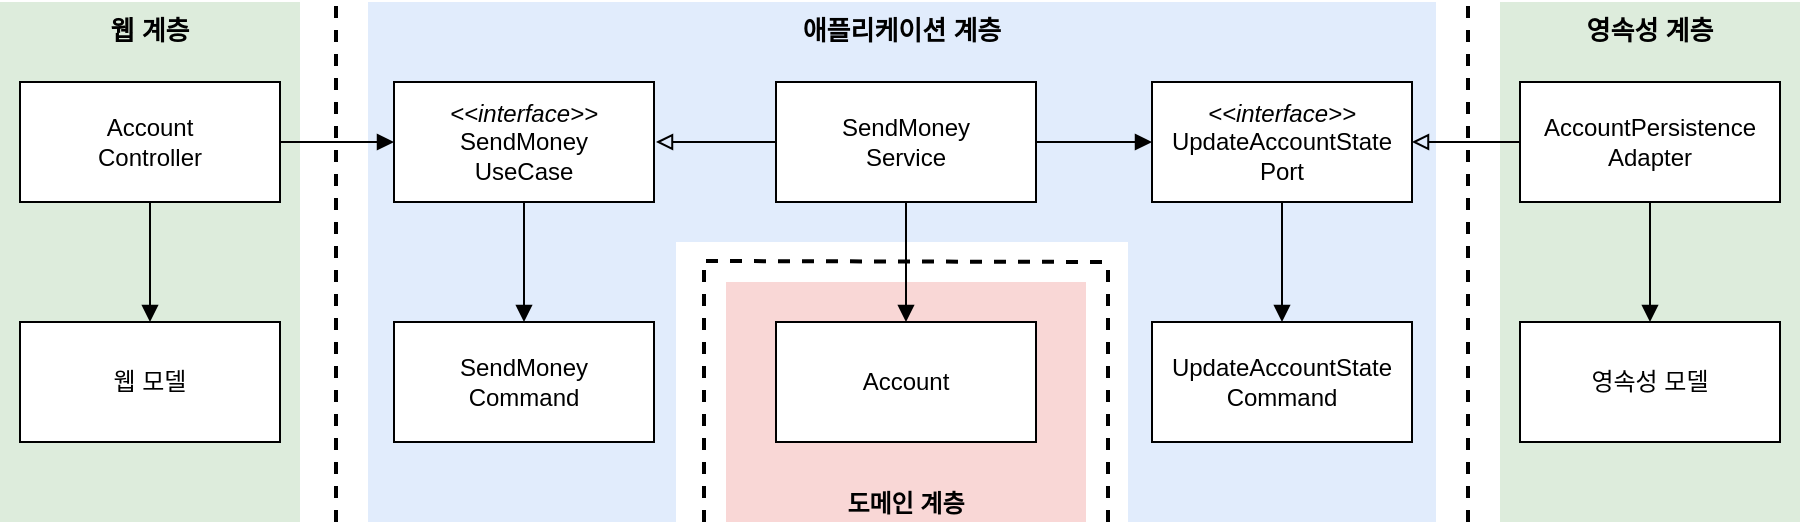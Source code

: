 <mxfile version="24.7.5">
  <diagram name="페이지-1" id="ebXY9EC8Lc7J-D8vdKvU">
    <mxGraphModel dx="1114" dy="894" grid="1" gridSize="10" guides="1" tooltips="1" connect="1" arrows="1" fold="1" page="1" pageScale="1" pageWidth="827" pageHeight="1169" math="0" shadow="0">
      <root>
        <mxCell id="0" />
        <mxCell id="1" parent="0" />
        <mxCell id="xKwvw2bJMoQeg-ilBIWW-35" value="" style="rounded=0;whiteSpace=wrap;html=1;fillColor=#dae8fc;strokeColor=none;opacity=80;fontStyle=1;verticalAlign=top;fontSize=13;" vertex="1" parent="1">
          <mxGeometry x="576" y="160" width="154" height="140" as="geometry" />
        </mxCell>
        <mxCell id="xKwvw2bJMoQeg-ilBIWW-3" value="애플리케이션 계층" style="rounded=0;whiteSpace=wrap;html=1;fillColor=#dae8fc;strokeColor=none;opacity=80;fontStyle=1;verticalAlign=top;fontSize=13;" vertex="1" parent="1">
          <mxGeometry x="196" y="40" width="534" height="120" as="geometry" />
        </mxCell>
        <mxCell id="xKwvw2bJMoQeg-ilBIWW-27" value="" style="rounded=0;whiteSpace=wrap;html=1;fillColor=#dae8fc;strokeColor=none;opacity=80;fontStyle=1;verticalAlign=top;fontSize=13;" vertex="1" parent="1">
          <mxGeometry x="196" y="160" width="154" height="140" as="geometry" />
        </mxCell>
        <mxCell id="xKwvw2bJMoQeg-ilBIWW-1" value="도메인 계층" style="rounded=0;whiteSpace=wrap;html=1;fillColor=#f8cecc;strokeColor=none;opacity=80;fontStyle=1;verticalAlign=bottom;" vertex="1" parent="1">
          <mxGeometry x="375" y="180" width="180" height="120" as="geometry" />
        </mxCell>
        <mxCell id="xKwvw2bJMoQeg-ilBIWW-2" value="영속성 계층" style="rounded=0;whiteSpace=wrap;html=1;fillColor=#d5e8d4;strokeColor=none;opacity=80;fontStyle=1;fontSize=13;verticalAlign=top;" vertex="1" parent="1">
          <mxGeometry x="762" y="40" width="150" height="260" as="geometry" />
        </mxCell>
        <mxCell id="xKwvw2bJMoQeg-ilBIWW-4" value="웹 계층" style="rounded=0;whiteSpace=wrap;html=1;fillColor=#d5e8d4;strokeColor=none;opacity=80;verticalAlign=top;fontStyle=1;fontSize=13;" vertex="1" parent="1">
          <mxGeometry x="12" y="40" width="150" height="260" as="geometry" />
        </mxCell>
        <mxCell id="xKwvw2bJMoQeg-ilBIWW-31" style="edgeStyle=orthogonalEdgeStyle;rounded=0;orthogonalLoop=1;jettySize=auto;html=1;entryX=0.5;entryY=0;entryDx=0;entryDy=0;endArrow=block;endFill=1;" edge="1" parent="1" source="xKwvw2bJMoQeg-ilBIWW-6" target="xKwvw2bJMoQeg-ilBIWW-29">
          <mxGeometry relative="1" as="geometry" />
        </mxCell>
        <mxCell id="xKwvw2bJMoQeg-ilBIWW-6" value="&lt;i&gt;&amp;lt;&amp;lt;interface&amp;gt;&amp;gt;&lt;/i&gt;&lt;div&gt;UpdateAccountState&lt;/div&gt;&lt;div&gt;Port&lt;/div&gt;" style="rounded=0;whiteSpace=wrap;html=1;" vertex="1" parent="1">
          <mxGeometry x="588" y="80" width="130" height="60" as="geometry" />
        </mxCell>
        <mxCell id="xKwvw2bJMoQeg-ilBIWW-7" value="Account" style="rounded=0;whiteSpace=wrap;html=1;" vertex="1" parent="1">
          <mxGeometry x="400" y="200" width="130" height="60" as="geometry" />
        </mxCell>
        <mxCell id="xKwvw2bJMoQeg-ilBIWW-8" style="edgeStyle=orthogonalEdgeStyle;rounded=0;orthogonalLoop=1;jettySize=auto;html=1;entryX=1;entryY=0.5;entryDx=0;entryDy=0;endArrow=block;endFill=0;" edge="1" parent="1" source="xKwvw2bJMoQeg-ilBIWW-10" target="xKwvw2bJMoQeg-ilBIWW-6">
          <mxGeometry relative="1" as="geometry">
            <mxPoint x="724" y="110" as="targetPoint" />
          </mxGeometry>
        </mxCell>
        <mxCell id="xKwvw2bJMoQeg-ilBIWW-9" style="edgeStyle=orthogonalEdgeStyle;rounded=0;orthogonalLoop=1;jettySize=auto;html=1;endArrow=block;endFill=1;" edge="1" parent="1" source="xKwvw2bJMoQeg-ilBIWW-10" target="xKwvw2bJMoQeg-ilBIWW-24">
          <mxGeometry relative="1" as="geometry" />
        </mxCell>
        <mxCell id="xKwvw2bJMoQeg-ilBIWW-10" value="AccountPersistence&lt;div&gt;Adapter&lt;/div&gt;" style="rounded=0;whiteSpace=wrap;html=1;" vertex="1" parent="1">
          <mxGeometry x="772" y="80" width="130" height="60" as="geometry" />
        </mxCell>
        <mxCell id="xKwvw2bJMoQeg-ilBIWW-11" style="edgeStyle=orthogonalEdgeStyle;rounded=0;orthogonalLoop=1;jettySize=auto;html=1;endArrow=block;endFill=0;" edge="1" parent="1" source="xKwvw2bJMoQeg-ilBIWW-14">
          <mxGeometry relative="1" as="geometry">
            <mxPoint x="340" y="110" as="targetPoint" />
          </mxGeometry>
        </mxCell>
        <mxCell id="xKwvw2bJMoQeg-ilBIWW-12" style="edgeStyle=orthogonalEdgeStyle;rounded=0;orthogonalLoop=1;jettySize=auto;html=1;endArrow=block;endFill=1;" edge="1" parent="1" source="xKwvw2bJMoQeg-ilBIWW-14" target="xKwvw2bJMoQeg-ilBIWW-6">
          <mxGeometry relative="1" as="geometry" />
        </mxCell>
        <mxCell id="xKwvw2bJMoQeg-ilBIWW-13" style="edgeStyle=orthogonalEdgeStyle;rounded=0;orthogonalLoop=1;jettySize=auto;html=1;endArrow=block;endFill=1;" edge="1" parent="1" source="xKwvw2bJMoQeg-ilBIWW-14" target="xKwvw2bJMoQeg-ilBIWW-7">
          <mxGeometry relative="1" as="geometry" />
        </mxCell>
        <mxCell id="xKwvw2bJMoQeg-ilBIWW-14" value="SendMoney&lt;div&gt;Service&lt;/div&gt;" style="rounded=0;whiteSpace=wrap;html=1;" vertex="1" parent="1">
          <mxGeometry x="400" y="80" width="130" height="60" as="geometry" />
        </mxCell>
        <mxCell id="xKwvw2bJMoQeg-ilBIWW-16" style="edgeStyle=orthogonalEdgeStyle;rounded=0;orthogonalLoop=1;jettySize=auto;html=1;entryX=0.5;entryY=0;entryDx=0;entryDy=0;endArrow=block;endFill=1;" edge="1" parent="1" source="xKwvw2bJMoQeg-ilBIWW-17" target="xKwvw2bJMoQeg-ilBIWW-23">
          <mxGeometry relative="1" as="geometry" />
        </mxCell>
        <mxCell id="xKwvw2bJMoQeg-ilBIWW-34" style="edgeStyle=orthogonalEdgeStyle;rounded=0;orthogonalLoop=1;jettySize=auto;html=1;entryX=0;entryY=0.5;entryDx=0;entryDy=0;endArrow=block;endFill=1;" edge="1" parent="1" source="xKwvw2bJMoQeg-ilBIWW-17" target="xKwvw2bJMoQeg-ilBIWW-19">
          <mxGeometry relative="1" as="geometry" />
        </mxCell>
        <mxCell id="xKwvw2bJMoQeg-ilBIWW-17" value="Account&lt;div&gt;Controller&lt;/div&gt;" style="rounded=0;whiteSpace=wrap;html=1;" vertex="1" parent="1">
          <mxGeometry x="22" y="80" width="130" height="60" as="geometry" />
        </mxCell>
        <mxCell id="xKwvw2bJMoQeg-ilBIWW-30" style="edgeStyle=orthogonalEdgeStyle;rounded=0;orthogonalLoop=1;jettySize=auto;html=1;entryX=0.5;entryY=0;entryDx=0;entryDy=0;endArrow=block;endFill=1;" edge="1" parent="1" source="xKwvw2bJMoQeg-ilBIWW-19" target="xKwvw2bJMoQeg-ilBIWW-28">
          <mxGeometry relative="1" as="geometry" />
        </mxCell>
        <mxCell id="xKwvw2bJMoQeg-ilBIWW-19" value="&lt;i&gt;&amp;lt;&amp;lt;interface&amp;gt;&amp;gt;&lt;/i&gt;&lt;div&gt;SendMoney&lt;/div&gt;&lt;div&gt;UseCase&lt;/div&gt;" style="rounded=0;whiteSpace=wrap;html=1;" vertex="1" parent="1">
          <mxGeometry x="209" y="80" width="130" height="60" as="geometry" />
        </mxCell>
        <mxCell id="xKwvw2bJMoQeg-ilBIWW-20" value="" style="endArrow=none;dashed=1;html=1;rounded=0;strokeWidth=2;" edge="1" parent="1">
          <mxGeometry width="50" height="50" relative="1" as="geometry">
            <mxPoint x="180" y="300" as="sourcePoint" />
            <mxPoint x="180" y="40" as="targetPoint" />
          </mxGeometry>
        </mxCell>
        <mxCell id="xKwvw2bJMoQeg-ilBIWW-21" value="" style="endArrow=none;dashed=1;html=1;rounded=0;strokeWidth=2;" edge="1" parent="1">
          <mxGeometry width="50" height="50" relative="1" as="geometry">
            <mxPoint x="746" y="300" as="sourcePoint" />
            <mxPoint x="746" y="40" as="targetPoint" />
          </mxGeometry>
        </mxCell>
        <mxCell id="xKwvw2bJMoQeg-ilBIWW-22" value="" style="endArrow=none;dashed=1;html=1;rounded=0;strokeWidth=2;" edge="1" parent="1">
          <mxGeometry width="50" height="50" relative="1" as="geometry">
            <mxPoint x="365" y="169.5" as="sourcePoint" />
            <mxPoint x="565" y="170" as="targetPoint" />
          </mxGeometry>
        </mxCell>
        <mxCell id="xKwvw2bJMoQeg-ilBIWW-23" value="웹 모델" style="rounded=0;whiteSpace=wrap;html=1;" vertex="1" parent="1">
          <mxGeometry x="22" y="200" width="130" height="60" as="geometry" />
        </mxCell>
        <mxCell id="xKwvw2bJMoQeg-ilBIWW-24" value="영속성 모델" style="rounded=0;whiteSpace=wrap;html=1;" vertex="1" parent="1">
          <mxGeometry x="772" y="200" width="130" height="60" as="geometry" />
        </mxCell>
        <mxCell id="xKwvw2bJMoQeg-ilBIWW-25" value="" style="endArrow=none;dashed=1;html=1;rounded=0;strokeWidth=2;" edge="1" parent="1">
          <mxGeometry width="50" height="50" relative="1" as="geometry">
            <mxPoint x="364" y="300" as="sourcePoint" />
            <mxPoint x="364" y="170" as="targetPoint" />
          </mxGeometry>
        </mxCell>
        <mxCell id="xKwvw2bJMoQeg-ilBIWW-26" value="" style="endArrow=none;dashed=1;html=1;rounded=0;strokeWidth=2;" edge="1" parent="1">
          <mxGeometry width="50" height="50" relative="1" as="geometry">
            <mxPoint x="566" y="300" as="sourcePoint" />
            <mxPoint x="566" y="170" as="targetPoint" />
          </mxGeometry>
        </mxCell>
        <mxCell id="xKwvw2bJMoQeg-ilBIWW-28" value="SendMoney&lt;div&gt;Command&lt;/div&gt;" style="rounded=0;whiteSpace=wrap;html=1;" vertex="1" parent="1">
          <mxGeometry x="209" y="200" width="130" height="60" as="geometry" />
        </mxCell>
        <mxCell id="xKwvw2bJMoQeg-ilBIWW-29" value="UpdateAccountState&lt;div&gt;Command&lt;/div&gt;" style="rounded=0;whiteSpace=wrap;html=1;" vertex="1" parent="1">
          <mxGeometry x="588" y="200" width="130" height="60" as="geometry" />
        </mxCell>
      </root>
    </mxGraphModel>
  </diagram>
</mxfile>
